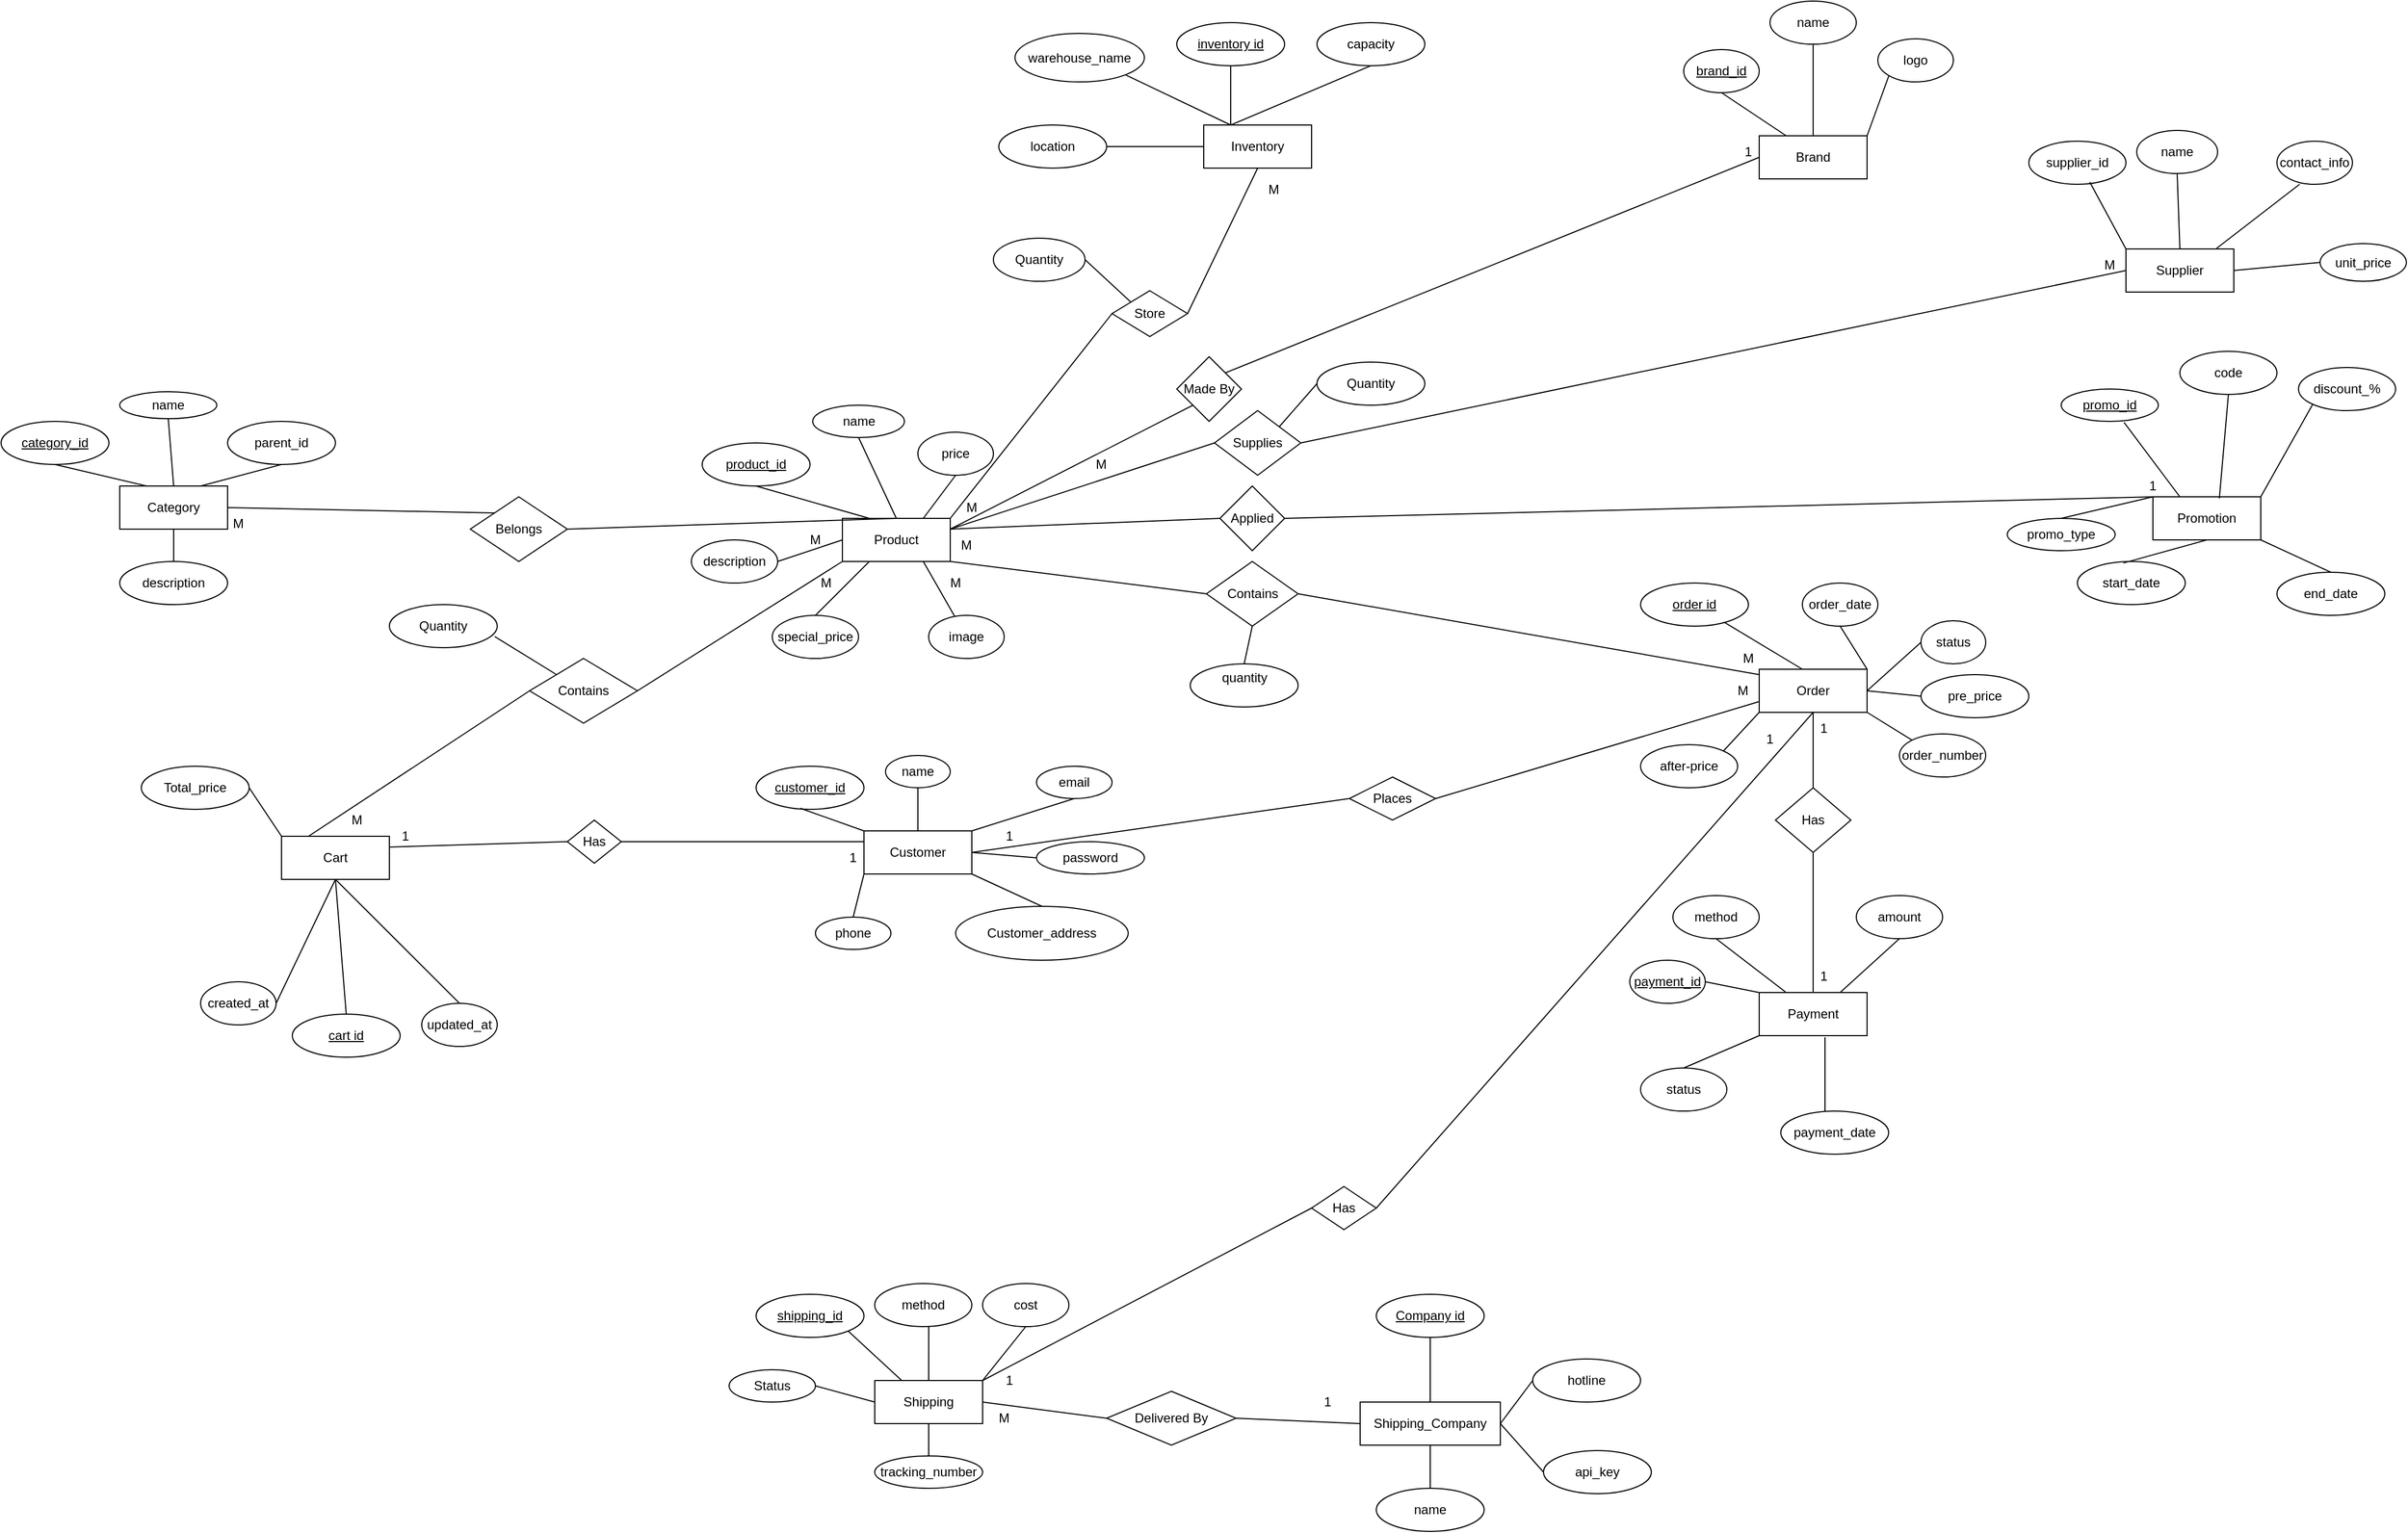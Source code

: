 <mxfile version="27.1.6">
  <diagram name="Page-1" id="9kNMtN4T_WwNihLPNDE4">
    <mxGraphModel dx="1030" dy="482" grid="1" gridSize="10" guides="1" tooltips="1" connect="1" arrows="1" fold="1" page="1" pageScale="1" pageWidth="850" pageHeight="1100" math="0" shadow="0">
      <root>
        <mxCell id="0" />
        <mxCell id="1" parent="0" />
        <mxCell id="RbLl8908BFiJwKNtAFnd-1" value="Category" style="whiteSpace=wrap;html=1;align=center;" parent="1" vertex="1">
          <mxGeometry x="140" y="450" width="100" height="40" as="geometry" />
        </mxCell>
        <mxCell id="RbLl8908BFiJwKNtAFnd-2" value="Cart" style="whiteSpace=wrap;html=1;align=center;" parent="1" vertex="1">
          <mxGeometry x="290" y="775" width="100" height="40" as="geometry" />
        </mxCell>
        <mxCell id="RbLl8908BFiJwKNtAFnd-6" value="Product" style="whiteSpace=wrap;html=1;align=center;" parent="1" vertex="1">
          <mxGeometry x="810" y="480" width="100" height="40" as="geometry" />
        </mxCell>
        <mxCell id="RbLl8908BFiJwKNtAFnd-7" value="Customer" style="whiteSpace=wrap;html=1;align=center;" parent="1" vertex="1">
          <mxGeometry x="830" y="770" width="100" height="40" as="geometry" />
        </mxCell>
        <mxCell id="RbLl8908BFiJwKNtAFnd-9" value="Shipping" style="whiteSpace=wrap;html=1;align=center;" parent="1" vertex="1">
          <mxGeometry x="840" y="1280" width="100" height="40" as="geometry" />
        </mxCell>
        <mxCell id="RbLl8908BFiJwKNtAFnd-10" value="Status" style="ellipse;whiteSpace=wrap;html=1;align=center;" parent="1" vertex="1">
          <mxGeometry x="705" y="1270" width="80" height="30" as="geometry" />
        </mxCell>
        <mxCell id="RbLl8908BFiJwKNtAFnd-12" value="" style="endArrow=none;html=1;rounded=0;entryX=0;entryY=0.5;entryDx=0;entryDy=0;exitX=1;exitY=0.5;exitDx=0;exitDy=0;" parent="1" source="RbLl8908BFiJwKNtAFnd-10" target="RbLl8908BFiJwKNtAFnd-9" edge="1">
          <mxGeometry relative="1" as="geometry">
            <mxPoint x="730" y="1360" as="sourcePoint" />
            <mxPoint x="890" y="1360" as="targetPoint" />
          </mxGeometry>
        </mxCell>
        <mxCell id="RbLl8908BFiJwKNtAFnd-13" value="tracking_number" style="ellipse;whiteSpace=wrap;html=1;align=center;" parent="1" vertex="1">
          <mxGeometry x="840" y="1350" width="100" height="30" as="geometry" />
        </mxCell>
        <mxCell id="RbLl8908BFiJwKNtAFnd-14" value="" style="endArrow=none;html=1;rounded=0;exitX=0.5;exitY=1;exitDx=0;exitDy=0;entryX=0.5;entryY=0;entryDx=0;entryDy=0;" parent="1" source="RbLl8908BFiJwKNtAFnd-9" target="RbLl8908BFiJwKNtAFnd-13" edge="1">
          <mxGeometry relative="1" as="geometry">
            <mxPoint x="730" y="1360" as="sourcePoint" />
            <mxPoint x="890" y="1360" as="targetPoint" />
          </mxGeometry>
        </mxCell>
        <mxCell id="RbLl8908BFiJwKNtAFnd-17" value="shipping_id" style="ellipse;whiteSpace=wrap;html=1;align=center;fontStyle=4;" parent="1" vertex="1">
          <mxGeometry x="730" y="1200" width="100" height="40" as="geometry" />
        </mxCell>
        <mxCell id="RbLl8908BFiJwKNtAFnd-18" value="" style="endArrow=none;html=1;rounded=0;entryX=0.25;entryY=0;entryDx=0;entryDy=0;exitX=1;exitY=1;exitDx=0;exitDy=0;" parent="1" source="RbLl8908BFiJwKNtAFnd-17" target="RbLl8908BFiJwKNtAFnd-9" edge="1">
          <mxGeometry relative="1" as="geometry">
            <mxPoint x="730" y="1360" as="sourcePoint" />
            <mxPoint x="890" y="1360" as="targetPoint" />
          </mxGeometry>
        </mxCell>
        <mxCell id="RbLl8908BFiJwKNtAFnd-19" value="method" style="ellipse;whiteSpace=wrap;html=1;align=center;" parent="1" vertex="1">
          <mxGeometry x="840" y="1190" width="90" height="40" as="geometry" />
        </mxCell>
        <mxCell id="RbLl8908BFiJwKNtAFnd-20" value="" style="endArrow=none;html=1;rounded=0;exitX=0.556;exitY=1;exitDx=0;exitDy=0;entryX=0.5;entryY=0;entryDx=0;entryDy=0;exitPerimeter=0;" parent="1" source="RbLl8908BFiJwKNtAFnd-19" target="RbLl8908BFiJwKNtAFnd-9" edge="1">
          <mxGeometry relative="1" as="geometry">
            <mxPoint x="730" y="1380" as="sourcePoint" />
            <mxPoint x="890" y="1380" as="targetPoint" />
          </mxGeometry>
        </mxCell>
        <mxCell id="RbLl8908BFiJwKNtAFnd-22" value="cost" style="ellipse;whiteSpace=wrap;html=1;align=center;" parent="1" vertex="1">
          <mxGeometry x="940" y="1190" width="80" height="40" as="geometry" />
        </mxCell>
        <mxCell id="RbLl8908BFiJwKNtAFnd-23" value="" style="endArrow=none;html=1;rounded=0;entryX=0.5;entryY=1;entryDx=0;entryDy=0;exitX=1;exitY=0;exitDx=0;exitDy=0;" parent="1" source="RbLl8908BFiJwKNtAFnd-9" target="RbLl8908BFiJwKNtAFnd-22" edge="1">
          <mxGeometry relative="1" as="geometry">
            <mxPoint x="840" y="1380" as="sourcePoint" />
            <mxPoint x="1000" y="1380" as="targetPoint" />
          </mxGeometry>
        </mxCell>
        <mxCell id="RbLl8908BFiJwKNtAFnd-32" value="customer_id" style="ellipse;whiteSpace=wrap;html=1;align=center;fontStyle=4;" parent="1" vertex="1">
          <mxGeometry x="730" y="710" width="100" height="40" as="geometry" />
        </mxCell>
        <mxCell id="RbLl8908BFiJwKNtAFnd-33" value="" style="endArrow=none;html=1;rounded=0;entryX=0;entryY=0;entryDx=0;entryDy=0;exitX=0.41;exitY=0.975;exitDx=0;exitDy=0;exitPerimeter=0;" parent="1" source="RbLl8908BFiJwKNtAFnd-32" target="RbLl8908BFiJwKNtAFnd-7" edge="1">
          <mxGeometry relative="1" as="geometry">
            <mxPoint x="800" y="740" as="sourcePoint" />
            <mxPoint x="940" y="770" as="targetPoint" />
          </mxGeometry>
        </mxCell>
        <mxCell id="RbLl8908BFiJwKNtAFnd-34" value="name" style="ellipse;whiteSpace=wrap;html=1;align=center;" parent="1" vertex="1">
          <mxGeometry x="850" y="700" width="60" height="30" as="geometry" />
        </mxCell>
        <mxCell id="RbLl8908BFiJwKNtAFnd-35" value="" style="endArrow=none;html=1;rounded=0;exitX=0.5;exitY=1;exitDx=0;exitDy=0;entryX=0.5;entryY=0;entryDx=0;entryDy=0;" parent="1" source="RbLl8908BFiJwKNtAFnd-34" target="RbLl8908BFiJwKNtAFnd-7" edge="1">
          <mxGeometry relative="1" as="geometry">
            <mxPoint x="780" y="770" as="sourcePoint" />
            <mxPoint x="940" y="770" as="targetPoint" />
          </mxGeometry>
        </mxCell>
        <mxCell id="RbLl8908BFiJwKNtAFnd-36" value="email" style="ellipse;whiteSpace=wrap;html=1;align=center;" parent="1" vertex="1">
          <mxGeometry x="990" y="710" width="70" height="30" as="geometry" />
        </mxCell>
        <mxCell id="RbLl8908BFiJwKNtAFnd-37" value="" style="endArrow=none;html=1;rounded=0;exitX=0.5;exitY=1;exitDx=0;exitDy=0;entryX=1;entryY=0;entryDx=0;entryDy=0;" parent="1" source="RbLl8908BFiJwKNtAFnd-36" target="RbLl8908BFiJwKNtAFnd-7" edge="1">
          <mxGeometry relative="1" as="geometry">
            <mxPoint x="780" y="770" as="sourcePoint" />
            <mxPoint x="940" y="770" as="targetPoint" />
          </mxGeometry>
        </mxCell>
        <mxCell id="RbLl8908BFiJwKNtAFnd-38" value="Customer_address" style="ellipse;whiteSpace=wrap;html=1;align=center;" parent="1" vertex="1">
          <mxGeometry x="915" y="840" width="160" height="50" as="geometry" />
        </mxCell>
        <mxCell id="RbLl8908BFiJwKNtAFnd-39" value="" style="endArrow=none;html=1;rounded=0;exitX=0.5;exitY=0;exitDx=0;exitDy=0;entryX=1;entryY=1;entryDx=0;entryDy=0;" parent="1" source="RbLl8908BFiJwKNtAFnd-38" target="RbLl8908BFiJwKNtAFnd-7" edge="1">
          <mxGeometry relative="1" as="geometry">
            <mxPoint x="780" y="770" as="sourcePoint" />
            <mxPoint x="940" y="770" as="targetPoint" />
          </mxGeometry>
        </mxCell>
        <mxCell id="RbLl8908BFiJwKNtAFnd-40" value="phone" style="ellipse;whiteSpace=wrap;html=1;align=center;" parent="1" vertex="1">
          <mxGeometry x="785" y="850" width="70" height="30" as="geometry" />
        </mxCell>
        <mxCell id="RbLl8908BFiJwKNtAFnd-41" value="" style="endArrow=none;html=1;rounded=0;exitX=0.5;exitY=0;exitDx=0;exitDy=0;entryX=0;entryY=1;entryDx=0;entryDy=0;" parent="1" source="RbLl8908BFiJwKNtAFnd-40" target="RbLl8908BFiJwKNtAFnd-7" edge="1">
          <mxGeometry relative="1" as="geometry">
            <mxPoint x="780" y="770" as="sourcePoint" />
            <mxPoint x="940" y="770" as="targetPoint" />
          </mxGeometry>
        </mxCell>
        <mxCell id="RbLl8908BFiJwKNtAFnd-49" value="special_price" style="ellipse;whiteSpace=wrap;html=1;align=center;" parent="1" vertex="1">
          <mxGeometry x="745" y="570" width="80" height="40" as="geometry" />
        </mxCell>
        <mxCell id="RbLl8908BFiJwKNtAFnd-50" value="" style="endArrow=none;html=1;rounded=0;exitX=0.5;exitY=0;exitDx=0;exitDy=0;entryX=0.25;entryY=1;entryDx=0;entryDy=0;" parent="1" source="RbLl8908BFiJwKNtAFnd-49" target="RbLl8908BFiJwKNtAFnd-6" edge="1">
          <mxGeometry relative="1" as="geometry">
            <mxPoint x="780" y="570" as="sourcePoint" />
            <mxPoint x="940" y="570" as="targetPoint" />
          </mxGeometry>
        </mxCell>
        <mxCell id="RbLl8908BFiJwKNtAFnd-51" value="image" style="ellipse;whiteSpace=wrap;html=1;align=center;" parent="1" vertex="1">
          <mxGeometry x="890" y="570" width="70" height="40" as="geometry" />
        </mxCell>
        <mxCell id="RbLl8908BFiJwKNtAFnd-52" value="" style="endArrow=none;html=1;rounded=0;exitX=0.75;exitY=1;exitDx=0;exitDy=0;" parent="1" source="RbLl8908BFiJwKNtAFnd-6" target="RbLl8908BFiJwKNtAFnd-51" edge="1">
          <mxGeometry relative="1" as="geometry">
            <mxPoint x="780" y="570" as="sourcePoint" />
            <mxPoint x="940" y="570" as="targetPoint" />
          </mxGeometry>
        </mxCell>
        <mxCell id="RbLl8908BFiJwKNtAFnd-53" value="description" style="ellipse;whiteSpace=wrap;html=1;align=center;" parent="1" vertex="1">
          <mxGeometry x="670" y="500" width="80" height="40" as="geometry" />
        </mxCell>
        <mxCell id="RbLl8908BFiJwKNtAFnd-54" value="" style="endArrow=none;html=1;rounded=0;exitX=1;exitY=0.5;exitDx=0;exitDy=0;entryX=0;entryY=0.5;entryDx=0;entryDy=0;" parent="1" source="RbLl8908BFiJwKNtAFnd-53" target="RbLl8908BFiJwKNtAFnd-6" edge="1">
          <mxGeometry relative="1" as="geometry">
            <mxPoint x="780" y="570" as="sourcePoint" />
            <mxPoint x="940" y="570" as="targetPoint" />
          </mxGeometry>
        </mxCell>
        <mxCell id="RbLl8908BFiJwKNtAFnd-57" value="product_id" style="ellipse;whiteSpace=wrap;html=1;align=center;fontStyle=4;" parent="1" vertex="1">
          <mxGeometry x="680" y="410" width="100" height="40" as="geometry" />
        </mxCell>
        <mxCell id="RbLl8908BFiJwKNtAFnd-58" value="" style="endArrow=none;html=1;rounded=0;entryX=0.25;entryY=0;entryDx=0;entryDy=0;exitX=0.5;exitY=1;exitDx=0;exitDy=0;" parent="1" source="RbLl8908BFiJwKNtAFnd-57" target="RbLl8908BFiJwKNtAFnd-6" edge="1">
          <mxGeometry relative="1" as="geometry">
            <mxPoint x="780" y="570" as="sourcePoint" />
            <mxPoint x="940" y="570" as="targetPoint" />
          </mxGeometry>
        </mxCell>
        <mxCell id="RbLl8908BFiJwKNtAFnd-59" value="price" style="ellipse;whiteSpace=wrap;html=1;align=center;" parent="1" vertex="1">
          <mxGeometry x="880" y="400" width="70" height="40" as="geometry" />
        </mxCell>
        <mxCell id="RbLl8908BFiJwKNtAFnd-60" value="" style="endArrow=none;html=1;rounded=0;exitX=0.75;exitY=0;exitDx=0;exitDy=0;entryX=0.5;entryY=1;entryDx=0;entryDy=0;" parent="1" source="RbLl8908BFiJwKNtAFnd-6" target="RbLl8908BFiJwKNtAFnd-59" edge="1">
          <mxGeometry relative="1" as="geometry">
            <mxPoint x="780" y="570" as="sourcePoint" />
            <mxPoint x="940" y="570" as="targetPoint" />
          </mxGeometry>
        </mxCell>
        <mxCell id="RbLl8908BFiJwKNtAFnd-85" value="Store" style="shape=rhombus;perimeter=rhombusPerimeter;whiteSpace=wrap;html=1;align=center;" parent="1" vertex="1">
          <mxGeometry x="1060" y="268.75" width="70" height="42.5" as="geometry" />
        </mxCell>
        <mxCell id="RbLl8908BFiJwKNtAFnd-86" value="" style="endArrow=none;html=1;rounded=0;entryX=0.5;entryY=1;entryDx=0;entryDy=0;exitX=1;exitY=0.5;exitDx=0;exitDy=0;" parent="1" source="RbLl8908BFiJwKNtAFnd-85" target="NNnK1SpHIMAbji5Iqz1u-3" edge="1">
          <mxGeometry relative="1" as="geometry">
            <mxPoint x="1060" y="270" as="sourcePoint" />
            <mxPoint x="1270" y="100" as="targetPoint" />
          </mxGeometry>
        </mxCell>
        <mxCell id="RbLl8908BFiJwKNtAFnd-87" value="" style="endArrow=none;html=1;rounded=0;entryX=0;entryY=0.5;entryDx=0;entryDy=0;exitX=1;exitY=0;exitDx=0;exitDy=0;" parent="1" source="RbLl8908BFiJwKNtAFnd-6" target="RbLl8908BFiJwKNtAFnd-85" edge="1">
          <mxGeometry relative="1" as="geometry">
            <mxPoint x="920" y="270" as="sourcePoint" />
            <mxPoint x="1080" y="270" as="targetPoint" />
          </mxGeometry>
        </mxCell>
        <mxCell id="RbLl8908BFiJwKNtAFnd-91" value="Brand" style="whiteSpace=wrap;html=1;align=center;" parent="1" vertex="1">
          <mxGeometry x="1660" y="125" width="100" height="40" as="geometry" />
        </mxCell>
        <mxCell id="RbLl8908BFiJwKNtAFnd-92" value="logo" style="ellipse;whiteSpace=wrap;html=1;align=center;" parent="1" vertex="1">
          <mxGeometry x="1770" y="35" width="70" height="40" as="geometry" />
        </mxCell>
        <mxCell id="RbLl8908BFiJwKNtAFnd-93" value="" style="endArrow=none;html=1;rounded=0;entryX=0;entryY=1;entryDx=0;entryDy=0;" parent="1" target="RbLl8908BFiJwKNtAFnd-92" edge="1">
          <mxGeometry relative="1" as="geometry">
            <mxPoint x="1760" y="125" as="sourcePoint" />
            <mxPoint x="1820" y="195" as="targetPoint" />
          </mxGeometry>
        </mxCell>
        <mxCell id="RbLl8908BFiJwKNtAFnd-94" value="name" style="ellipse;whiteSpace=wrap;html=1;align=center;" parent="1" vertex="1">
          <mxGeometry x="1670" width="80" height="40" as="geometry" />
        </mxCell>
        <mxCell id="RbLl8908BFiJwKNtAFnd-95" value="" style="endArrow=none;html=1;rounded=0;exitX=0.5;exitY=1;exitDx=0;exitDy=0;entryX=0.5;entryY=0;entryDx=0;entryDy=0;" parent="1" source="RbLl8908BFiJwKNtAFnd-94" target="RbLl8908BFiJwKNtAFnd-91" edge="1">
          <mxGeometry relative="1" as="geometry">
            <mxPoint x="1660" y="195" as="sourcePoint" />
            <mxPoint x="1820" y="195" as="targetPoint" />
          </mxGeometry>
        </mxCell>
        <mxCell id="RbLl8908BFiJwKNtAFnd-96" value="brand_id" style="ellipse;whiteSpace=wrap;html=1;align=center;fontStyle=4;" parent="1" vertex="1">
          <mxGeometry x="1590" y="45" width="70" height="40" as="geometry" />
        </mxCell>
        <mxCell id="RbLl8908BFiJwKNtAFnd-97" value="" style="endArrow=none;html=1;rounded=0;exitX=0.5;exitY=1;exitDx=0;exitDy=0;entryX=0.25;entryY=0;entryDx=0;entryDy=0;" parent="1" source="RbLl8908BFiJwKNtAFnd-96" target="RbLl8908BFiJwKNtAFnd-91" edge="1">
          <mxGeometry relative="1" as="geometry">
            <mxPoint x="1660" y="195" as="sourcePoint" />
            <mxPoint x="1820" y="195" as="targetPoint" />
          </mxGeometry>
        </mxCell>
        <mxCell id="RbLl8908BFiJwKNtAFnd-101" value="unit_price" style="ellipse;whiteSpace=wrap;html=1;align=center;" parent="1" vertex="1">
          <mxGeometry x="2180" y="225" width="80" height="35" as="geometry" />
        </mxCell>
        <mxCell id="RbLl8908BFiJwKNtAFnd-102" value="" style="endArrow=none;html=1;rounded=0;entryX=1;entryY=0.5;entryDx=0;entryDy=0;exitX=0;exitY=0.5;exitDx=0;exitDy=0;" parent="1" source="RbLl8908BFiJwKNtAFnd-101" target="RbLl8908BFiJwKNtAFnd-135" edge="1">
          <mxGeometry relative="1" as="geometry">
            <mxPoint x="1630" y="170" as="sourcePoint" />
            <mxPoint x="1790" y="170" as="targetPoint" />
          </mxGeometry>
        </mxCell>
        <mxCell id="RbLl8908BFiJwKNtAFnd-105" value="Applied" style="shape=rhombus;perimeter=rhombusPerimeter;whiteSpace=wrap;html=1;align=center;" parent="1" vertex="1">
          <mxGeometry x="1160" y="450" width="60" height="60" as="geometry" />
        </mxCell>
        <mxCell id="RbLl8908BFiJwKNtAFnd-106" value="" style="endArrow=none;html=1;rounded=0;exitX=1;exitY=0.5;exitDx=0;exitDy=0;entryX=0;entryY=0;entryDx=0;entryDy=0;" parent="1" source="RbLl8908BFiJwKNtAFnd-105" target="RbLl8908BFiJwKNtAFnd-194" edge="1">
          <mxGeometry relative="1" as="geometry">
            <mxPoint x="1630" y="170" as="sourcePoint" />
            <mxPoint x="1790" y="170" as="targetPoint" />
          </mxGeometry>
        </mxCell>
        <mxCell id="RbLl8908BFiJwKNtAFnd-107" value="" style="endArrow=none;html=1;rounded=0;entryX=0;entryY=0.5;entryDx=0;entryDy=0;exitX=1;exitY=0.25;exitDx=0;exitDy=0;" parent="1" source="RbLl8908BFiJwKNtAFnd-6" target="RbLl8908BFiJwKNtAFnd-105" edge="1">
          <mxGeometry relative="1" as="geometry">
            <mxPoint x="1300" y="470" as="sourcePoint" />
            <mxPoint x="1460" y="470" as="targetPoint" />
          </mxGeometry>
        </mxCell>
        <mxCell id="RbLl8908BFiJwKNtAFnd-108" value="Made By" style="shape=rhombus;perimeter=rhombusPerimeter;whiteSpace=wrap;html=1;align=center;" parent="1" vertex="1">
          <mxGeometry x="1120" y="330" width="60" height="60" as="geometry" />
        </mxCell>
        <mxCell id="RbLl8908BFiJwKNtAFnd-110" value="Order" style="whiteSpace=wrap;html=1;align=center;" parent="1" vertex="1">
          <mxGeometry x="1660" y="620" width="100" height="40" as="geometry" />
        </mxCell>
        <mxCell id="RbLl8908BFiJwKNtAFnd-115" value="Payment" style="whiteSpace=wrap;html=1;align=center;" parent="1" vertex="1">
          <mxGeometry x="1660" y="920" width="100" height="40" as="geometry" />
        </mxCell>
        <mxCell id="RbLl8908BFiJwKNtAFnd-116" value="Has" style="shape=rhombus;perimeter=rhombusPerimeter;whiteSpace=wrap;html=1;align=center;" parent="1" vertex="1">
          <mxGeometry x="1675" y="730" width="70" height="60" as="geometry" />
        </mxCell>
        <mxCell id="RbLl8908BFiJwKNtAFnd-117" value="" style="endArrow=none;html=1;rounded=0;exitX=0.5;exitY=1;exitDx=0;exitDy=0;entryX=0.5;entryY=0;entryDx=0;entryDy=0;" parent="1" source="RbLl8908BFiJwKNtAFnd-110" target="RbLl8908BFiJwKNtAFnd-116" edge="1">
          <mxGeometry relative="1" as="geometry">
            <mxPoint x="1590" y="770" as="sourcePoint" />
            <mxPoint x="1750" y="770" as="targetPoint" />
          </mxGeometry>
        </mxCell>
        <mxCell id="RbLl8908BFiJwKNtAFnd-118" value="" style="endArrow=none;html=1;rounded=0;entryX=0.5;entryY=0;entryDx=0;entryDy=0;exitX=0.5;exitY=1;exitDx=0;exitDy=0;" parent="1" source="RbLl8908BFiJwKNtAFnd-116" target="RbLl8908BFiJwKNtAFnd-115" edge="1">
          <mxGeometry relative="1" as="geometry">
            <mxPoint x="1590" y="770" as="sourcePoint" />
            <mxPoint x="1750" y="770" as="targetPoint" />
          </mxGeometry>
        </mxCell>
        <mxCell id="RbLl8908BFiJwKNtAFnd-119" value="payment_id" style="ellipse;whiteSpace=wrap;html=1;align=center;fontStyle=4;" parent="1" vertex="1">
          <mxGeometry x="1540" y="890" width="70" height="40" as="geometry" />
        </mxCell>
        <mxCell id="RbLl8908BFiJwKNtAFnd-120" value="" style="endArrow=none;html=1;rounded=0;exitX=1;exitY=0.5;exitDx=0;exitDy=0;entryX=0;entryY=0;entryDx=0;entryDy=0;" parent="1" source="RbLl8908BFiJwKNtAFnd-119" target="RbLl8908BFiJwKNtAFnd-115" edge="1">
          <mxGeometry relative="1" as="geometry">
            <mxPoint x="1590" y="770" as="sourcePoint" />
            <mxPoint x="1750" y="770" as="targetPoint" />
          </mxGeometry>
        </mxCell>
        <mxCell id="RbLl8908BFiJwKNtAFnd-121" value="method" style="ellipse;whiteSpace=wrap;html=1;align=center;" parent="1" vertex="1">
          <mxGeometry x="1580" y="830" width="80" height="40" as="geometry" />
        </mxCell>
        <mxCell id="RbLl8908BFiJwKNtAFnd-122" value="" style="endArrow=none;html=1;rounded=0;entryX=0.25;entryY=0;entryDx=0;entryDy=0;exitX=0.5;exitY=1;exitDx=0;exitDy=0;" parent="1" source="RbLl8908BFiJwKNtAFnd-121" target="RbLl8908BFiJwKNtAFnd-115" edge="1">
          <mxGeometry relative="1" as="geometry">
            <mxPoint x="1590" y="770" as="sourcePoint" />
            <mxPoint x="1750" y="770" as="targetPoint" />
          </mxGeometry>
        </mxCell>
        <mxCell id="RbLl8908BFiJwKNtAFnd-123" value="amount" style="ellipse;whiteSpace=wrap;html=1;align=center;" parent="1" vertex="1">
          <mxGeometry x="1750" y="830" width="80" height="40" as="geometry" />
        </mxCell>
        <mxCell id="RbLl8908BFiJwKNtAFnd-124" value="" style="endArrow=none;html=1;rounded=0;entryX=0.5;entryY=1;entryDx=0;entryDy=0;exitX=0.75;exitY=0;exitDx=0;exitDy=0;" parent="1" source="RbLl8908BFiJwKNtAFnd-115" target="RbLl8908BFiJwKNtAFnd-123" edge="1">
          <mxGeometry relative="1" as="geometry">
            <mxPoint x="1590" y="770" as="sourcePoint" />
            <mxPoint x="1750" y="770" as="targetPoint" />
          </mxGeometry>
        </mxCell>
        <mxCell id="RbLl8908BFiJwKNtAFnd-125" value="status" style="ellipse;whiteSpace=wrap;html=1;align=center;" parent="1" vertex="1">
          <mxGeometry x="1550" y="990" width="80" height="40" as="geometry" />
        </mxCell>
        <mxCell id="RbLl8908BFiJwKNtAFnd-126" value="" style="endArrow=none;html=1;rounded=0;entryX=0;entryY=1;entryDx=0;entryDy=0;exitX=0.5;exitY=0;exitDx=0;exitDy=0;" parent="1" source="RbLl8908BFiJwKNtAFnd-125" target="RbLl8908BFiJwKNtAFnd-115" edge="1">
          <mxGeometry relative="1" as="geometry">
            <mxPoint x="1590" y="970" as="sourcePoint" />
            <mxPoint x="1750" y="970" as="targetPoint" />
          </mxGeometry>
        </mxCell>
        <mxCell id="RbLl8908BFiJwKNtAFnd-127" value="payment_date" style="ellipse;whiteSpace=wrap;html=1;align=center;" parent="1" vertex="1">
          <mxGeometry x="1680" y="1030" width="100" height="40" as="geometry" />
        </mxCell>
        <mxCell id="RbLl8908BFiJwKNtAFnd-128" value="" style="endArrow=none;html=1;rounded=0;entryX=0.41;entryY=0;entryDx=0;entryDy=0;entryPerimeter=0;exitX=0.61;exitY=1.038;exitDx=0;exitDy=0;exitPerimeter=0;" parent="1" source="RbLl8908BFiJwKNtAFnd-115" target="RbLl8908BFiJwKNtAFnd-127" edge="1">
          <mxGeometry relative="1" as="geometry">
            <mxPoint x="1590" y="970" as="sourcePoint" />
            <mxPoint x="1750" y="970" as="targetPoint" />
          </mxGeometry>
        </mxCell>
        <mxCell id="RbLl8908BFiJwKNtAFnd-129" value="Has" style="shape=rhombus;perimeter=rhombusPerimeter;whiteSpace=wrap;html=1;align=center;" parent="1" vertex="1">
          <mxGeometry x="1245" y="1100" width="60" height="40" as="geometry" />
        </mxCell>
        <mxCell id="RbLl8908BFiJwKNtAFnd-130" value="" style="endArrow=none;html=1;rounded=0;entryX=0;entryY=0.5;entryDx=0;entryDy=0;" parent="1" target="RbLl8908BFiJwKNtAFnd-129" edge="1">
          <mxGeometry relative="1" as="geometry">
            <mxPoint x="940" y="1280" as="sourcePoint" />
            <mxPoint x="1220" y="1270" as="targetPoint" />
          </mxGeometry>
        </mxCell>
        <mxCell id="RbLl8908BFiJwKNtAFnd-131" value="" style="endArrow=none;html=1;rounded=0;entryX=0.5;entryY=1;entryDx=0;entryDy=0;exitX=1;exitY=0.5;exitDx=0;exitDy=0;" parent="1" source="RbLl8908BFiJwKNtAFnd-129" target="RbLl8908BFiJwKNtAFnd-110" edge="1">
          <mxGeometry relative="1" as="geometry">
            <mxPoint x="1580" y="670" as="sourcePoint" />
            <mxPoint x="1740" y="670" as="targetPoint" />
          </mxGeometry>
        </mxCell>
        <mxCell id="RbLl8908BFiJwKNtAFnd-132" value="Places" style="shape=rhombus;perimeter=rhombusPerimeter;whiteSpace=wrap;html=1;align=center;" parent="1" vertex="1">
          <mxGeometry x="1280" y="720" width="80" height="40" as="geometry" />
        </mxCell>
        <mxCell id="RbLl8908BFiJwKNtAFnd-133" value="" style="endArrow=none;html=1;rounded=0;exitX=1;exitY=0.5;exitDx=0;exitDy=0;entryX=0;entryY=0.5;entryDx=0;entryDy=0;" parent="1" source="RbLl8908BFiJwKNtAFnd-7" target="RbLl8908BFiJwKNtAFnd-132" edge="1">
          <mxGeometry relative="1" as="geometry">
            <mxPoint x="920" y="970" as="sourcePoint" />
            <mxPoint x="1080" y="970" as="targetPoint" />
          </mxGeometry>
        </mxCell>
        <mxCell id="RbLl8908BFiJwKNtAFnd-134" value="" style="endArrow=none;html=1;rounded=0;exitX=1;exitY=0.5;exitDx=0;exitDy=0;entryX=0;entryY=0.75;entryDx=0;entryDy=0;" parent="1" source="RbLl8908BFiJwKNtAFnd-132" target="RbLl8908BFiJwKNtAFnd-110" edge="1">
          <mxGeometry relative="1" as="geometry">
            <mxPoint x="1230" y="870" as="sourcePoint" />
            <mxPoint x="1390" y="870" as="targetPoint" />
          </mxGeometry>
        </mxCell>
        <mxCell id="RbLl8908BFiJwKNtAFnd-135" value="Supplier" style="whiteSpace=wrap;html=1;align=center;" parent="1" vertex="1">
          <mxGeometry x="2000" y="230" width="100" height="40" as="geometry" />
        </mxCell>
        <mxCell id="RbLl8908BFiJwKNtAFnd-136" value="category_id" style="ellipse;whiteSpace=wrap;html=1;align=center;fontStyle=4;" parent="1" vertex="1">
          <mxGeometry x="30" y="390" width="100" height="40" as="geometry" />
        </mxCell>
        <mxCell id="RbLl8908BFiJwKNtAFnd-137" value="name" style="ellipse;whiteSpace=wrap;html=1;align=center;" parent="1" vertex="1">
          <mxGeometry x="140" y="362.5" width="90" height="25" as="geometry" />
        </mxCell>
        <mxCell id="RbLl8908BFiJwKNtAFnd-138" value="parent_id" style="ellipse;whiteSpace=wrap;html=1;align=center;" parent="1" vertex="1">
          <mxGeometry x="240" y="390" width="100" height="40" as="geometry" />
        </mxCell>
        <mxCell id="RbLl8908BFiJwKNtAFnd-139" value="" style="endArrow=none;html=1;rounded=0;entryX=0.25;entryY=0;entryDx=0;entryDy=0;exitX=0.5;exitY=1;exitDx=0;exitDy=0;" parent="1" source="RbLl8908BFiJwKNtAFnd-136" target="RbLl8908BFiJwKNtAFnd-1" edge="1">
          <mxGeometry relative="1" as="geometry">
            <mxPoint x="190" y="330" as="sourcePoint" />
            <mxPoint x="350" y="330" as="targetPoint" />
          </mxGeometry>
        </mxCell>
        <mxCell id="RbLl8908BFiJwKNtAFnd-140" value="" style="endArrow=none;html=1;rounded=0;exitX=0.5;exitY=1;exitDx=0;exitDy=0;entryX=0.5;entryY=0;entryDx=0;entryDy=0;" parent="1" source="RbLl8908BFiJwKNtAFnd-137" target="RbLl8908BFiJwKNtAFnd-1" edge="1">
          <mxGeometry relative="1" as="geometry">
            <mxPoint x="190" y="330" as="sourcePoint" />
            <mxPoint x="350" y="330" as="targetPoint" />
          </mxGeometry>
        </mxCell>
        <mxCell id="RbLl8908BFiJwKNtAFnd-141" value="" style="endArrow=none;html=1;rounded=0;exitX=0.5;exitY=1;exitDx=0;exitDy=0;entryX=0.75;entryY=0;entryDx=0;entryDy=0;" parent="1" source="RbLl8908BFiJwKNtAFnd-138" target="RbLl8908BFiJwKNtAFnd-1" edge="1">
          <mxGeometry relative="1" as="geometry">
            <mxPoint x="190" y="330" as="sourcePoint" />
            <mxPoint x="210" y="460" as="targetPoint" />
          </mxGeometry>
        </mxCell>
        <mxCell id="RbLl8908BFiJwKNtAFnd-142" value="description" style="ellipse;whiteSpace=wrap;html=1;align=center;" parent="1" vertex="1">
          <mxGeometry x="140" y="520" width="100" height="40" as="geometry" />
        </mxCell>
        <mxCell id="RbLl8908BFiJwKNtAFnd-143" value="" style="endArrow=none;html=1;rounded=0;exitX=0.5;exitY=1;exitDx=0;exitDy=0;entryX=0.5;entryY=0;entryDx=0;entryDy=0;" parent="1" source="RbLl8908BFiJwKNtAFnd-1" target="RbLl8908BFiJwKNtAFnd-142" edge="1">
          <mxGeometry relative="1" as="geometry">
            <mxPoint x="220" y="500" as="sourcePoint" />
            <mxPoint x="380" y="500" as="targetPoint" />
          </mxGeometry>
        </mxCell>
        <mxCell id="RbLl8908BFiJwKNtAFnd-153" value="cart id" style="ellipse;whiteSpace=wrap;html=1;align=center;fontStyle=4;" parent="1" vertex="1">
          <mxGeometry x="300" y="940" width="100" height="40" as="geometry" />
        </mxCell>
        <mxCell id="RbLl8908BFiJwKNtAFnd-154" value="" style="endArrow=none;html=1;rounded=0;exitX=0.5;exitY=0;exitDx=0;exitDy=0;entryX=0.5;entryY=1;entryDx=0;entryDy=0;" parent="1" source="RbLl8908BFiJwKNtAFnd-153" target="RbLl8908BFiJwKNtAFnd-2" edge="1">
          <mxGeometry relative="1" as="geometry">
            <mxPoint x="330" y="470" as="sourcePoint" />
            <mxPoint x="440" y="730" as="targetPoint" />
          </mxGeometry>
        </mxCell>
        <mxCell id="RbLl8908BFiJwKNtAFnd-156" value="created_at" style="ellipse;whiteSpace=wrap;html=1;align=center;" parent="1" vertex="1">
          <mxGeometry x="215" y="910" width="70" height="40" as="geometry" />
        </mxCell>
        <mxCell id="RbLl8908BFiJwKNtAFnd-157" value="" style="endArrow=none;html=1;rounded=0;exitX=1;exitY=0.5;exitDx=0;exitDy=0;entryX=0.5;entryY=1;entryDx=0;entryDy=0;" parent="1" source="RbLl8908BFiJwKNtAFnd-156" target="RbLl8908BFiJwKNtAFnd-2" edge="1">
          <mxGeometry relative="1" as="geometry">
            <mxPoint x="330" y="470" as="sourcePoint" />
            <mxPoint x="490" y="470" as="targetPoint" />
          </mxGeometry>
        </mxCell>
        <mxCell id="RbLl8908BFiJwKNtAFnd-158" value="updated_at" style="ellipse;whiteSpace=wrap;html=1;align=center;" parent="1" vertex="1">
          <mxGeometry x="420" y="930" width="70" height="40" as="geometry" />
        </mxCell>
        <mxCell id="RbLl8908BFiJwKNtAFnd-159" value="" style="endArrow=none;html=1;rounded=0;entryX=0.5;entryY=0;entryDx=0;entryDy=0;exitX=0.5;exitY=1;exitDx=0;exitDy=0;" parent="1" source="RbLl8908BFiJwKNtAFnd-2" target="RbLl8908BFiJwKNtAFnd-158" edge="1">
          <mxGeometry relative="1" as="geometry">
            <mxPoint x="330" y="470" as="sourcePoint" />
            <mxPoint x="490" y="470" as="targetPoint" />
          </mxGeometry>
        </mxCell>
        <mxCell id="RbLl8908BFiJwKNtAFnd-173" value="Has" style="shape=rhombus;perimeter=rhombusPerimeter;whiteSpace=wrap;html=1;align=center;" parent="1" vertex="1">
          <mxGeometry x="555" y="760" width="50" height="40" as="geometry" />
        </mxCell>
        <mxCell id="RbLl8908BFiJwKNtAFnd-174" value="" style="endArrow=none;html=1;rounded=0;exitX=1;exitY=0.25;exitDx=0;exitDy=0;entryX=0;entryY=0.5;entryDx=0;entryDy=0;" parent="1" source="RbLl8908BFiJwKNtAFnd-2" target="RbLl8908BFiJwKNtAFnd-173" edge="1">
          <mxGeometry relative="1" as="geometry">
            <mxPoint x="520" y="730" as="sourcePoint" />
            <mxPoint x="680" y="730" as="targetPoint" />
          </mxGeometry>
        </mxCell>
        <mxCell id="RbLl8908BFiJwKNtAFnd-175" value="" style="endArrow=none;html=1;rounded=0;exitX=1;exitY=0.5;exitDx=0;exitDy=0;" parent="1" source="RbLl8908BFiJwKNtAFnd-173" edge="1">
          <mxGeometry relative="1" as="geometry">
            <mxPoint x="520" y="730" as="sourcePoint" />
            <mxPoint x="830" y="780" as="targetPoint" />
          </mxGeometry>
        </mxCell>
        <mxCell id="RbLl8908BFiJwKNtAFnd-176" value="order id" style="ellipse;whiteSpace=wrap;html=1;align=center;fontStyle=4;" parent="1" vertex="1">
          <mxGeometry x="1550" y="540" width="100" height="40" as="geometry" />
        </mxCell>
        <mxCell id="RbLl8908BFiJwKNtAFnd-177" value="" style="endArrow=none;html=1;rounded=0;entryX=0.4;entryY=0;entryDx=0;entryDy=0;entryPerimeter=0;exitX=0.772;exitY=0.906;exitDx=0;exitDy=0;exitPerimeter=0;" parent="1" source="RbLl8908BFiJwKNtAFnd-176" target="RbLl8908BFiJwKNtAFnd-110" edge="1">
          <mxGeometry relative="1" as="geometry">
            <mxPoint x="1530" y="630" as="sourcePoint" />
            <mxPoint x="1690" y="630" as="targetPoint" />
          </mxGeometry>
        </mxCell>
        <mxCell id="RbLl8908BFiJwKNtAFnd-182" value="order_number" style="ellipse;whiteSpace=wrap;html=1;align=center;" parent="1" vertex="1">
          <mxGeometry x="1790" y="680" width="80" height="40" as="geometry" />
        </mxCell>
        <mxCell id="RbLl8908BFiJwKNtAFnd-183" value="" style="endArrow=none;html=1;rounded=0;entryX=0;entryY=0;entryDx=0;entryDy=0;exitX=1;exitY=1;exitDx=0;exitDy=0;" parent="1" source="RbLl8908BFiJwKNtAFnd-110" target="RbLl8908BFiJwKNtAFnd-182" edge="1">
          <mxGeometry relative="1" as="geometry">
            <mxPoint x="1640" y="630" as="sourcePoint" />
            <mxPoint x="1800" y="630" as="targetPoint" />
          </mxGeometry>
        </mxCell>
        <mxCell id="RbLl8908BFiJwKNtAFnd-184" value="order_date" style="ellipse;whiteSpace=wrap;html=1;align=center;" parent="1" vertex="1">
          <mxGeometry x="1700" y="540" width="70" height="40" as="geometry" />
        </mxCell>
        <mxCell id="RbLl8908BFiJwKNtAFnd-185" value="" style="endArrow=none;html=1;rounded=0;entryX=0.5;entryY=1;entryDx=0;entryDy=0;exitX=1;exitY=0;exitDx=0;exitDy=0;" parent="1" source="RbLl8908BFiJwKNtAFnd-110" target="RbLl8908BFiJwKNtAFnd-184" edge="1">
          <mxGeometry relative="1" as="geometry">
            <mxPoint x="1640" y="630" as="sourcePoint" />
            <mxPoint x="1800" y="630" as="targetPoint" />
          </mxGeometry>
        </mxCell>
        <mxCell id="RbLl8908BFiJwKNtAFnd-186" value="status" style="ellipse;whiteSpace=wrap;html=1;align=center;" parent="1" vertex="1">
          <mxGeometry x="1810" y="575" width="60" height="40" as="geometry" />
        </mxCell>
        <mxCell id="RbLl8908BFiJwKNtAFnd-187" value="" style="endArrow=none;html=1;rounded=0;entryX=0;entryY=0.5;entryDx=0;entryDy=0;exitX=1;exitY=0.5;exitDx=0;exitDy=0;" parent="1" source="RbLl8908BFiJwKNtAFnd-110" target="RbLl8908BFiJwKNtAFnd-186" edge="1">
          <mxGeometry relative="1" as="geometry">
            <mxPoint x="1640" y="530" as="sourcePoint" />
            <mxPoint x="1800" y="530" as="targetPoint" />
          </mxGeometry>
        </mxCell>
        <mxCell id="RbLl8908BFiJwKNtAFnd-188" value="supplier_id" style="ellipse;whiteSpace=wrap;html=1;align=center;" parent="1" vertex="1">
          <mxGeometry x="1910" y="130" width="90" height="40" as="geometry" />
        </mxCell>
        <mxCell id="RbLl8908BFiJwKNtAFnd-189" value="" style="endArrow=none;html=1;rounded=0;exitX=0.628;exitY=0.95;exitDx=0;exitDy=0;exitPerimeter=0;entryX=0;entryY=0;entryDx=0;entryDy=0;" parent="1" source="RbLl8908BFiJwKNtAFnd-188" target="RbLl8908BFiJwKNtAFnd-135" edge="1">
          <mxGeometry relative="1" as="geometry">
            <mxPoint x="1970" y="330" as="sourcePoint" />
            <mxPoint x="2130" y="330" as="targetPoint" />
          </mxGeometry>
        </mxCell>
        <mxCell id="RbLl8908BFiJwKNtAFnd-190" value="name" style="ellipse;whiteSpace=wrap;html=1;align=center;" parent="1" vertex="1">
          <mxGeometry x="2010" y="120" width="75" height="40" as="geometry" />
        </mxCell>
        <mxCell id="RbLl8908BFiJwKNtAFnd-191" value="" style="endArrow=none;html=1;rounded=0;exitX=0.5;exitY=1;exitDx=0;exitDy=0;entryX=0.5;entryY=0;entryDx=0;entryDy=0;" parent="1" source="RbLl8908BFiJwKNtAFnd-190" target="RbLl8908BFiJwKNtAFnd-135" edge="1">
          <mxGeometry relative="1" as="geometry">
            <mxPoint x="1970" y="330" as="sourcePoint" />
            <mxPoint x="2130" y="330" as="targetPoint" />
          </mxGeometry>
        </mxCell>
        <mxCell id="RbLl8908BFiJwKNtAFnd-192" value="contact_info" style="ellipse;whiteSpace=wrap;html=1;align=center;" parent="1" vertex="1">
          <mxGeometry x="2140" y="130" width="70" height="40" as="geometry" />
        </mxCell>
        <mxCell id="RbLl8908BFiJwKNtAFnd-193" value="" style="endArrow=none;html=1;rounded=0;entryX=0.3;entryY=1;entryDx=0;entryDy=0;entryPerimeter=0;exitX=0.84;exitY=-0.012;exitDx=0;exitDy=0;exitPerimeter=0;" parent="1" source="RbLl8908BFiJwKNtAFnd-135" target="RbLl8908BFiJwKNtAFnd-192" edge="1">
          <mxGeometry relative="1" as="geometry">
            <mxPoint x="1970" y="330" as="sourcePoint" />
            <mxPoint x="2130" y="330" as="targetPoint" />
          </mxGeometry>
        </mxCell>
        <mxCell id="RbLl8908BFiJwKNtAFnd-194" value="Promotion" style="whiteSpace=wrap;html=1;align=center;" parent="1" vertex="1">
          <mxGeometry x="2025" y="460" width="100" height="40" as="geometry" />
        </mxCell>
        <mxCell id="RbLl8908BFiJwKNtAFnd-196" value="promo_id" style="ellipse;whiteSpace=wrap;html=1;align=center;fontStyle=4;" parent="1" vertex="1">
          <mxGeometry x="1940" y="360" width="90" height="30" as="geometry" />
        </mxCell>
        <mxCell id="RbLl8908BFiJwKNtAFnd-197" value="" style="endArrow=none;html=1;rounded=0;exitX=0.647;exitY=1.03;exitDx=0;exitDy=0;exitPerimeter=0;entryX=0.25;entryY=0;entryDx=0;entryDy=0;" parent="1" source="RbLl8908BFiJwKNtAFnd-196" target="RbLl8908BFiJwKNtAFnd-194" edge="1">
          <mxGeometry relative="1" as="geometry">
            <mxPoint x="1950" y="480" as="sourcePoint" />
            <mxPoint x="2110" y="480" as="targetPoint" />
          </mxGeometry>
        </mxCell>
        <mxCell id="RbLl8908BFiJwKNtAFnd-198" value="code" style="ellipse;whiteSpace=wrap;html=1;align=center;" parent="1" vertex="1">
          <mxGeometry x="2050" y="325" width="90" height="40" as="geometry" />
        </mxCell>
        <mxCell id="RbLl8908BFiJwKNtAFnd-199" value="" style="endArrow=none;html=1;rounded=0;exitX=0.5;exitY=1;exitDx=0;exitDy=0;entryX=0.616;entryY=0.036;entryDx=0;entryDy=0;entryPerimeter=0;" parent="1" source="RbLl8908BFiJwKNtAFnd-198" target="RbLl8908BFiJwKNtAFnd-194" edge="1">
          <mxGeometry relative="1" as="geometry">
            <mxPoint x="1950" y="480" as="sourcePoint" />
            <mxPoint x="2110" y="480" as="targetPoint" />
          </mxGeometry>
        </mxCell>
        <mxCell id="RbLl8908BFiJwKNtAFnd-201" value="discount_%" style="ellipse;whiteSpace=wrap;html=1;align=center;" parent="1" vertex="1">
          <mxGeometry x="2160" y="340" width="90" height="40" as="geometry" />
        </mxCell>
        <mxCell id="RbLl8908BFiJwKNtAFnd-202" value="" style="endArrow=none;html=1;rounded=0;entryX=0;entryY=1;entryDx=0;entryDy=0;exitX=1;exitY=0;exitDx=0;exitDy=0;" parent="1" source="RbLl8908BFiJwKNtAFnd-194" target="RbLl8908BFiJwKNtAFnd-201" edge="1">
          <mxGeometry relative="1" as="geometry">
            <mxPoint x="1950" y="480" as="sourcePoint" />
            <mxPoint x="2110" y="480" as="targetPoint" />
          </mxGeometry>
        </mxCell>
        <mxCell id="RbLl8908BFiJwKNtAFnd-203" value="end_date" style="ellipse;whiteSpace=wrap;html=1;align=center;" parent="1" vertex="1">
          <mxGeometry x="2140" y="530" width="100" height="40" as="geometry" />
        </mxCell>
        <mxCell id="RbLl8908BFiJwKNtAFnd-204" value="" style="endArrow=none;html=1;rounded=0;entryX=0.5;entryY=0;entryDx=0;entryDy=0;exitX=1;exitY=1;exitDx=0;exitDy=0;" parent="1" source="RbLl8908BFiJwKNtAFnd-194" target="RbLl8908BFiJwKNtAFnd-203" edge="1">
          <mxGeometry relative="1" as="geometry">
            <mxPoint x="1950" y="480" as="sourcePoint" />
            <mxPoint x="2110" y="480" as="targetPoint" />
          </mxGeometry>
        </mxCell>
        <mxCell id="RbLl8908BFiJwKNtAFnd-205" value="start_date" style="ellipse;whiteSpace=wrap;html=1;align=center;" parent="1" vertex="1">
          <mxGeometry x="1955" y="520" width="100" height="40" as="geometry" />
        </mxCell>
        <mxCell id="RbLl8908BFiJwKNtAFnd-206" value="" style="endArrow=none;html=1;rounded=0;entryX=0.427;entryY=0.036;entryDx=0;entryDy=0;entryPerimeter=0;exitX=0.5;exitY=1;exitDx=0;exitDy=0;" parent="1" source="RbLl8908BFiJwKNtAFnd-194" target="RbLl8908BFiJwKNtAFnd-205" edge="1">
          <mxGeometry relative="1" as="geometry">
            <mxPoint x="1950" y="480" as="sourcePoint" />
            <mxPoint x="2110" y="480" as="targetPoint" />
          </mxGeometry>
        </mxCell>
        <mxCell id="RbLl8908BFiJwKNtAFnd-207" value="promo_type" style="ellipse;whiteSpace=wrap;html=1;align=center;" parent="1" vertex="1">
          <mxGeometry x="1890" y="480" width="100" height="30" as="geometry" />
        </mxCell>
        <mxCell id="RbLl8908BFiJwKNtAFnd-208" value="" style="endArrow=none;html=1;rounded=0;entryX=0;entryY=0;entryDx=0;entryDy=0;exitX=0.5;exitY=0;exitDx=0;exitDy=0;" parent="1" source="RbLl8908BFiJwKNtAFnd-207" target="RbLl8908BFiJwKNtAFnd-194" edge="1">
          <mxGeometry relative="1" as="geometry">
            <mxPoint x="1950" y="480" as="sourcePoint" />
            <mxPoint x="2110" y="480" as="targetPoint" />
          </mxGeometry>
        </mxCell>
        <mxCell id="RbLl8908BFiJwKNtAFnd-235" value="Belongs" style="shape=rhombus;perimeter=rhombusPerimeter;whiteSpace=wrap;html=1;align=center;" parent="1" vertex="1">
          <mxGeometry x="465" y="460" width="90" height="60" as="geometry" />
        </mxCell>
        <mxCell id="RbLl8908BFiJwKNtAFnd-237" value="" style="endArrow=none;html=1;rounded=0;exitX=1;exitY=0.5;exitDx=0;exitDy=0;entryX=0;entryY=0;entryDx=0;entryDy=0;" parent="1" source="RbLl8908BFiJwKNtAFnd-1" target="RbLl8908BFiJwKNtAFnd-235" edge="1">
          <mxGeometry relative="1" as="geometry">
            <mxPoint x="440" y="700" as="sourcePoint" />
            <mxPoint x="600" y="700" as="targetPoint" />
          </mxGeometry>
        </mxCell>
        <mxCell id="RbLl8908BFiJwKNtAFnd-238" value="" style="endArrow=none;html=1;rounded=0;exitX=1;exitY=0.5;exitDx=0;exitDy=0;entryX=0.5;entryY=0;entryDx=0;entryDy=0;" parent="1" source="RbLl8908BFiJwKNtAFnd-235" target="RbLl8908BFiJwKNtAFnd-6" edge="1">
          <mxGeometry relative="1" as="geometry">
            <mxPoint x="610" y="358" as="sourcePoint" />
            <mxPoint x="770" y="358" as="targetPoint" />
          </mxGeometry>
        </mxCell>
        <mxCell id="RbLl8908BFiJwKNtAFnd-239" value="" style="endArrow=none;html=1;rounded=0;exitX=1;exitY=0;exitDx=0;exitDy=0;entryX=0;entryY=0.5;entryDx=0;entryDy=0;" parent="1" source="RbLl8908BFiJwKNtAFnd-108" target="RbLl8908BFiJwKNtAFnd-91" edge="1">
          <mxGeometry relative="1" as="geometry">
            <mxPoint x="1270" y="349" as="sourcePoint" />
            <mxPoint x="1430" y="349" as="targetPoint" />
          </mxGeometry>
        </mxCell>
        <mxCell id="RbLl8908BFiJwKNtAFnd-240" value="" style="endArrow=none;html=1;rounded=0;entryX=0;entryY=1;entryDx=0;entryDy=0;exitX=1;exitY=0.25;exitDx=0;exitDy=0;" parent="1" source="RbLl8908BFiJwKNtAFnd-6" target="RbLl8908BFiJwKNtAFnd-108" edge="1">
          <mxGeometry relative="1" as="geometry">
            <mxPoint x="1060" y="480" as="sourcePoint" />
            <mxPoint x="1220" y="480" as="targetPoint" />
          </mxGeometry>
        </mxCell>
        <mxCell id="RbLl8908BFiJwKNtAFnd-243" value="Supplies" style="shape=rhombus;perimeter=rhombusPerimeter;whiteSpace=wrap;html=1;align=center;" parent="1" vertex="1">
          <mxGeometry x="1155" y="380" width="80" height="60" as="geometry" />
        </mxCell>
        <mxCell id="RbLl8908BFiJwKNtAFnd-245" value="" style="endArrow=none;html=1;rounded=0;exitX=1;exitY=0.25;exitDx=0;exitDy=0;entryX=0;entryY=0.5;entryDx=0;entryDy=0;" parent="1" source="RbLl8908BFiJwKNtAFnd-6" target="RbLl8908BFiJwKNtAFnd-243" edge="1">
          <mxGeometry relative="1" as="geometry">
            <mxPoint x="1090" y="200" as="sourcePoint" />
            <mxPoint x="1250" y="200" as="targetPoint" />
          </mxGeometry>
        </mxCell>
        <mxCell id="RbLl8908BFiJwKNtAFnd-246" value="" style="endArrow=none;html=1;rounded=0;exitX=1;exitY=0.5;exitDx=0;exitDy=0;entryX=0;entryY=0.5;entryDx=0;entryDy=0;" parent="1" source="RbLl8908BFiJwKNtAFnd-243" target="RbLl8908BFiJwKNtAFnd-135" edge="1">
          <mxGeometry relative="1" as="geometry">
            <mxPoint x="1770" y="200" as="sourcePoint" />
            <mxPoint x="1930" y="200" as="targetPoint" />
          </mxGeometry>
        </mxCell>
        <mxCell id="04IEjeGW879SiQDwGdzN-11" value="password" style="ellipse;whiteSpace=wrap;html=1;align=center;" parent="1" vertex="1">
          <mxGeometry x="990" y="780" width="100" height="30" as="geometry" />
        </mxCell>
        <mxCell id="04IEjeGW879SiQDwGdzN-12" value="" style="endArrow=none;html=1;rounded=0;exitX=1;exitY=0.5;exitDx=0;exitDy=0;entryX=0;entryY=0.5;entryDx=0;entryDy=0;" parent="1" source="RbLl8908BFiJwKNtAFnd-7" target="04IEjeGW879SiQDwGdzN-11" edge="1">
          <mxGeometry relative="1" as="geometry">
            <mxPoint x="1070" y="840" as="sourcePoint" />
            <mxPoint x="1230" y="840" as="targetPoint" />
          </mxGeometry>
        </mxCell>
        <mxCell id="04IEjeGW879SiQDwGdzN-13" value="name" style="ellipse;whiteSpace=wrap;html=1;align=center;" parent="1" vertex="1">
          <mxGeometry x="782.5" y="375" width="85" height="30" as="geometry" />
        </mxCell>
        <mxCell id="04IEjeGW879SiQDwGdzN-14" value="" style="endArrow=none;html=1;rounded=0;exitX=0.5;exitY=1;exitDx=0;exitDy=0;entryX=0.5;entryY=0;entryDx=0;entryDy=0;" parent="1" source="04IEjeGW879SiQDwGdzN-13" target="RbLl8908BFiJwKNtAFnd-6" edge="1">
          <mxGeometry relative="1" as="geometry">
            <mxPoint x="1080" y="440" as="sourcePoint" />
            <mxPoint x="870" y="470" as="targetPoint" />
          </mxGeometry>
        </mxCell>
        <mxCell id="ae46qf9YuzK9LW2hGJJu-3" value="1" style="text;strokeColor=none;align=center;fillColor=none;html=1;verticalAlign=middle;whiteSpace=wrap;rounded=0;" parent="1" vertex="1">
          <mxGeometry x="1690" y="890" width="60" height="30" as="geometry" />
        </mxCell>
        <mxCell id="0LftJ7puP8NNR0dZKOeO-2" value="1" style="text;strokeColor=none;align=center;fillColor=none;html=1;verticalAlign=middle;whiteSpace=wrap;rounded=0;" parent="1" vertex="1">
          <mxGeometry x="935" y="760" width="60" height="30" as="geometry" />
        </mxCell>
        <mxCell id="0LftJ7puP8NNR0dZKOeO-4" value="1" style="text;strokeColor=none;align=center;fillColor=none;html=1;verticalAlign=middle;whiteSpace=wrap;rounded=0;" parent="1" vertex="1">
          <mxGeometry x="790" y="780" width="60" height="30" as="geometry" />
        </mxCell>
        <mxCell id="0LftJ7puP8NNR0dZKOeO-8" value="1" style="text;strokeColor=none;align=center;fillColor=none;html=1;verticalAlign=middle;whiteSpace=wrap;rounded=0;" parent="1" vertex="1">
          <mxGeometry x="1620" y="125" width="60" height="30" as="geometry" />
        </mxCell>
        <mxCell id="0LftJ7puP8NNR0dZKOeO-11" value="1" style="text;strokeColor=none;align=center;fillColor=none;html=1;verticalAlign=middle;whiteSpace=wrap;rounded=0;" parent="1" vertex="1">
          <mxGeometry x="1690" y="660" width="60" height="30" as="geometry" />
        </mxCell>
        <mxCell id="0LftJ7puP8NNR0dZKOeO-14" value="1" style="text;strokeColor=none;align=center;fillColor=none;html=1;verticalAlign=middle;whiteSpace=wrap;rounded=0;" parent="1" vertex="1">
          <mxGeometry x="375" y="760" width="60" height="30" as="geometry" />
        </mxCell>
        <mxCell id="0LftJ7puP8NNR0dZKOeO-16" value="1" style="text;strokeColor=none;align=center;fillColor=none;html=1;verticalAlign=middle;whiteSpace=wrap;rounded=0;" parent="1" vertex="1">
          <mxGeometry x="1995" y="435" width="60" height="30" as="geometry" />
        </mxCell>
        <mxCell id="0LftJ7puP8NNR0dZKOeO-17" value="M" style="text;strokeColor=none;align=center;fillColor=none;html=1;verticalAlign=middle;whiteSpace=wrap;rounded=0;" parent="1" vertex="1">
          <mxGeometry x="1955" y="230" width="60" height="30" as="geometry" />
        </mxCell>
        <mxCell id="0LftJ7puP8NNR0dZKOeO-24" value="M" style="text;strokeColor=none;align=center;fillColor=none;html=1;verticalAlign=middle;whiteSpace=wrap;rounded=0;" parent="1" vertex="1">
          <mxGeometry x="220" y="470" width="60" height="30" as="geometry" />
        </mxCell>
        <mxCell id="Gbdei8o4SAT__VkU9s8D-1" value="M" style="text;strokeColor=none;align=center;fillColor=none;html=1;verticalAlign=middle;whiteSpace=wrap;rounded=0;" parent="1" vertex="1">
          <mxGeometry x="1615" y="625" width="60" height="30" as="geometry" />
        </mxCell>
        <mxCell id="Gbdei8o4SAT__VkU9s8D-20" value="M" style="text;strokeColor=none;align=center;fillColor=none;html=1;verticalAlign=middle;whiteSpace=wrap;rounded=0;" parent="1" vertex="1">
          <mxGeometry x="900" y="455" width="60" height="30" as="geometry" />
        </mxCell>
        <mxCell id="Gbdei8o4SAT__VkU9s8D-21" value="M" style="text;strokeColor=none;align=center;fillColor=none;html=1;verticalAlign=middle;whiteSpace=wrap;rounded=0;" parent="1" vertex="1">
          <mxGeometry x="1020" y="415" width="60" height="30" as="geometry" />
        </mxCell>
        <mxCell id="Gbdei8o4SAT__VkU9s8D-22" value="M" style="text;strokeColor=none;align=center;fillColor=none;html=1;verticalAlign=middle;whiteSpace=wrap;rounded=0;" parent="1" vertex="1">
          <mxGeometry x="895" y="490" width="60" height="30" as="geometry" />
        </mxCell>
        <mxCell id="NNnK1SpHIMAbji5Iqz1u-3" value="Inventory" style="whiteSpace=wrap;html=1;align=center;" parent="1" vertex="1">
          <mxGeometry x="1145" y="115" width="100" height="40" as="geometry" />
        </mxCell>
        <mxCell id="Zrjic2Mv3XdHF_KLyeAC-8" value="location" style="ellipse;whiteSpace=wrap;html=1;align=center;" parent="1" vertex="1">
          <mxGeometry x="955" y="115" width="100" height="40" as="geometry" />
        </mxCell>
        <mxCell id="Zrjic2Mv3XdHF_KLyeAC-9" value="" style="endArrow=none;html=1;rounded=0;exitX=1;exitY=0.5;exitDx=0;exitDy=0;entryX=0;entryY=0.5;entryDx=0;entryDy=0;" parent="1" source="Zrjic2Mv3XdHF_KLyeAC-8" target="NNnK1SpHIMAbji5Iqz1u-3" edge="1">
          <mxGeometry relative="1" as="geometry">
            <mxPoint x="940" y="350" as="sourcePoint" />
            <mxPoint x="1100" y="350" as="targetPoint" />
          </mxGeometry>
        </mxCell>
        <mxCell id="Zrjic2Mv3XdHF_KLyeAC-10" value="inventory id" style="ellipse;whiteSpace=wrap;html=1;align=center;fontStyle=4;" parent="1" vertex="1">
          <mxGeometry x="1120" y="20" width="100" height="40" as="geometry" />
        </mxCell>
        <mxCell id="Zrjic2Mv3XdHF_KLyeAC-11" value="" style="endArrow=none;html=1;rounded=0;exitX=0.5;exitY=1;exitDx=0;exitDy=0;entryX=0.25;entryY=0;entryDx=0;entryDy=0;" parent="1" source="Zrjic2Mv3XdHF_KLyeAC-10" target="NNnK1SpHIMAbji5Iqz1u-3" edge="1">
          <mxGeometry relative="1" as="geometry">
            <mxPoint x="940" y="210" as="sourcePoint" />
            <mxPoint x="1100" y="210" as="targetPoint" />
          </mxGeometry>
        </mxCell>
        <mxCell id="Zrjic2Mv3XdHF_KLyeAC-12" value="warehouse_name" style="ellipse;whiteSpace=wrap;html=1;align=center;" parent="1" vertex="1">
          <mxGeometry x="970" y="30" width="120" height="45" as="geometry" />
        </mxCell>
        <mxCell id="Zrjic2Mv3XdHF_KLyeAC-13" value="" style="endArrow=none;html=1;rounded=0;exitX=1;exitY=1;exitDx=0;exitDy=0;entryX=0.25;entryY=0;entryDx=0;entryDy=0;" parent="1" source="Zrjic2Mv3XdHF_KLyeAC-12" target="NNnK1SpHIMAbji5Iqz1u-3" edge="1">
          <mxGeometry relative="1" as="geometry">
            <mxPoint x="940" y="210" as="sourcePoint" />
            <mxPoint x="1100" y="210" as="targetPoint" />
          </mxGeometry>
        </mxCell>
        <mxCell id="Zrjic2Mv3XdHF_KLyeAC-14" value="capacity" style="ellipse;whiteSpace=wrap;html=1;align=center;" parent="1" vertex="1">
          <mxGeometry x="1250" y="20" width="100" height="40" as="geometry" />
        </mxCell>
        <mxCell id="Zrjic2Mv3XdHF_KLyeAC-15" value="" style="endArrow=none;html=1;rounded=0;entryX=0.5;entryY=1;entryDx=0;entryDy=0;exitX=0.25;exitY=0;exitDx=0;exitDy=0;" parent="1" source="NNnK1SpHIMAbji5Iqz1u-3" target="Zrjic2Mv3XdHF_KLyeAC-14" edge="1">
          <mxGeometry relative="1" as="geometry">
            <mxPoint x="940" y="210" as="sourcePoint" />
            <mxPoint x="1100" y="210" as="targetPoint" />
          </mxGeometry>
        </mxCell>
        <mxCell id="Zrjic2Mv3XdHF_KLyeAC-19" value="Delivered By" style="shape=rhombus;perimeter=rhombusPerimeter;whiteSpace=wrap;html=1;align=center;" parent="1" vertex="1">
          <mxGeometry x="1055" y="1290" width="120" height="50" as="geometry" />
        </mxCell>
        <mxCell id="Zrjic2Mv3XdHF_KLyeAC-20" value="Shipping_Company" style="whiteSpace=wrap;html=1;align=center;" parent="1" vertex="1">
          <mxGeometry x="1290" y="1300" width="130" height="40" as="geometry" />
        </mxCell>
        <mxCell id="Zrjic2Mv3XdHF_KLyeAC-21" value="" style="endArrow=none;html=1;rounded=0;exitX=1;exitY=0.5;exitDx=0;exitDy=0;entryX=0;entryY=0.5;entryDx=0;entryDy=0;" parent="1" source="Zrjic2Mv3XdHF_KLyeAC-19" target="Zrjic2Mv3XdHF_KLyeAC-20" edge="1">
          <mxGeometry relative="1" as="geometry">
            <mxPoint x="1250" y="1290" as="sourcePoint" />
            <mxPoint x="1410" y="1290" as="targetPoint" />
          </mxGeometry>
        </mxCell>
        <mxCell id="Zrjic2Mv3XdHF_KLyeAC-22" value="Company id" style="ellipse;whiteSpace=wrap;html=1;align=center;fontStyle=4;" parent="1" vertex="1">
          <mxGeometry x="1305" y="1200" width="100" height="40" as="geometry" />
        </mxCell>
        <mxCell id="Zrjic2Mv3XdHF_KLyeAC-23" value="" style="endArrow=none;html=1;rounded=0;exitX=0.5;exitY=1;exitDx=0;exitDy=0;entryX=0.5;entryY=0;entryDx=0;entryDy=0;" parent="1" source="Zrjic2Mv3XdHF_KLyeAC-22" target="Zrjic2Mv3XdHF_KLyeAC-20" edge="1">
          <mxGeometry relative="1" as="geometry">
            <mxPoint x="1250" y="1290" as="sourcePoint" />
            <mxPoint x="1410" y="1290" as="targetPoint" />
          </mxGeometry>
        </mxCell>
        <mxCell id="Zrjic2Mv3XdHF_KLyeAC-24" value="name" style="ellipse;whiteSpace=wrap;html=1;align=center;" parent="1" vertex="1">
          <mxGeometry x="1305" y="1380" width="100" height="40" as="geometry" />
        </mxCell>
        <mxCell id="Zrjic2Mv3XdHF_KLyeAC-25" value="" style="endArrow=none;html=1;rounded=0;exitX=0.5;exitY=0;exitDx=0;exitDy=0;entryX=0.5;entryY=1;entryDx=0;entryDy=0;" parent="1" source="Zrjic2Mv3XdHF_KLyeAC-24" target="Zrjic2Mv3XdHF_KLyeAC-20" edge="1">
          <mxGeometry relative="1" as="geometry">
            <mxPoint x="1250" y="1290" as="sourcePoint" />
            <mxPoint x="1410" y="1290" as="targetPoint" />
          </mxGeometry>
        </mxCell>
        <mxCell id="Zrjic2Mv3XdHF_KLyeAC-26" value="api_key" style="ellipse;whiteSpace=wrap;html=1;align=center;" parent="1" vertex="1">
          <mxGeometry x="1460" y="1345" width="100" height="40" as="geometry" />
        </mxCell>
        <mxCell id="Zrjic2Mv3XdHF_KLyeAC-27" value="" style="endArrow=none;html=1;rounded=0;exitX=0;exitY=0.5;exitDx=0;exitDy=0;entryX=1;entryY=0.5;entryDx=0;entryDy=0;" parent="1" source="Zrjic2Mv3XdHF_KLyeAC-26" target="Zrjic2Mv3XdHF_KLyeAC-20" edge="1">
          <mxGeometry relative="1" as="geometry">
            <mxPoint x="1250" y="1290" as="sourcePoint" />
            <mxPoint x="1410" y="1290" as="targetPoint" />
          </mxGeometry>
        </mxCell>
        <mxCell id="Zrjic2Mv3XdHF_KLyeAC-28" value="hotline" style="ellipse;whiteSpace=wrap;html=1;align=center;" parent="1" vertex="1">
          <mxGeometry x="1450" y="1260" width="100" height="40" as="geometry" />
        </mxCell>
        <mxCell id="Zrjic2Mv3XdHF_KLyeAC-29" value="" style="endArrow=none;html=1;rounded=0;entryX=0;entryY=0.5;entryDx=0;entryDy=0;exitX=1;exitY=0.5;exitDx=0;exitDy=0;" parent="1" source="Zrjic2Mv3XdHF_KLyeAC-20" target="Zrjic2Mv3XdHF_KLyeAC-28" edge="1">
          <mxGeometry relative="1" as="geometry">
            <mxPoint x="1250" y="1290" as="sourcePoint" />
            <mxPoint x="1410" y="1290" as="targetPoint" />
          </mxGeometry>
        </mxCell>
        <mxCell id="Zrjic2Mv3XdHF_KLyeAC-30" value="" style="endArrow=none;html=1;rounded=0;entryX=0;entryY=0.5;entryDx=0;entryDy=0;exitX=1;exitY=0.5;exitDx=0;exitDy=0;" parent="1" source="RbLl8908BFiJwKNtAFnd-9" target="Zrjic2Mv3XdHF_KLyeAC-19" edge="1">
          <mxGeometry relative="1" as="geometry">
            <mxPoint x="880" y="1210" as="sourcePoint" />
            <mxPoint x="1040" y="1210" as="targetPoint" />
          </mxGeometry>
        </mxCell>
        <mxCell id="Zrjic2Mv3XdHF_KLyeAC-31" value="1" style="text;strokeColor=none;align=center;fillColor=none;html=1;verticalAlign=middle;whiteSpace=wrap;rounded=0;" parent="1" vertex="1">
          <mxGeometry x="1230" y="1285" width="60" height="30" as="geometry" />
        </mxCell>
        <mxCell id="Zrjic2Mv3XdHF_KLyeAC-32" value="M" style="text;strokeColor=none;align=center;fillColor=none;html=1;verticalAlign=middle;whiteSpace=wrap;rounded=0;" parent="1" vertex="1">
          <mxGeometry x="930" y="1300" width="60" height="30" as="geometry" />
        </mxCell>
        <mxCell id="Zrjic2Mv3XdHF_KLyeAC-34" value="Contains" style="shape=rhombus;perimeter=rhombusPerimeter;whiteSpace=wrap;html=1;align=center;" parent="1" vertex="1">
          <mxGeometry x="520" y="610" width="100" height="60" as="geometry" />
        </mxCell>
        <mxCell id="Zrjic2Mv3XdHF_KLyeAC-35" value="" style="endArrow=none;html=1;rounded=0;entryX=0;entryY=1;entryDx=0;entryDy=0;exitX=1;exitY=0.5;exitDx=0;exitDy=0;" parent="1" source="Zrjic2Mv3XdHF_KLyeAC-34" target="RbLl8908BFiJwKNtAFnd-6" edge="1">
          <mxGeometry relative="1" as="geometry">
            <mxPoint x="480" y="790" as="sourcePoint" />
            <mxPoint x="640" y="790" as="targetPoint" />
          </mxGeometry>
        </mxCell>
        <mxCell id="Zrjic2Mv3XdHF_KLyeAC-36" value="" style="endArrow=none;html=1;rounded=0;entryX=0;entryY=0.5;entryDx=0;entryDy=0;exitX=0.25;exitY=0;exitDx=0;exitDy=0;" parent="1" source="RbLl8908BFiJwKNtAFnd-2" target="Zrjic2Mv3XdHF_KLyeAC-34" edge="1">
          <mxGeometry relative="1" as="geometry">
            <mxPoint x="480" y="790" as="sourcePoint" />
            <mxPoint x="640" y="790" as="targetPoint" />
          </mxGeometry>
        </mxCell>
        <mxCell id="Zrjic2Mv3XdHF_KLyeAC-37" value="M" style="text;strokeColor=none;align=center;fillColor=none;html=1;verticalAlign=middle;whiteSpace=wrap;rounded=0;" parent="1" vertex="1">
          <mxGeometry x="330" y="745" width="60" height="30" as="geometry" />
        </mxCell>
        <mxCell id="Zrjic2Mv3XdHF_KLyeAC-38" value="M" style="text;strokeColor=none;align=center;fillColor=none;html=1;verticalAlign=middle;whiteSpace=wrap;rounded=0;" parent="1" vertex="1">
          <mxGeometry x="765" y="525" width="60" height="30" as="geometry" />
        </mxCell>
        <mxCell id="Zrjic2Mv3XdHF_KLyeAC-39" value="M" style="text;strokeColor=none;align=center;fillColor=none;html=1;verticalAlign=middle;whiteSpace=wrap;rounded=0;" parent="1" vertex="1">
          <mxGeometry x="755" y="485" width="60" height="30" as="geometry" />
        </mxCell>
        <mxCell id="Zrjic2Mv3XdHF_KLyeAC-40" value="1" style="text;strokeColor=none;align=center;fillColor=none;html=1;verticalAlign=middle;whiteSpace=wrap;rounded=0;" parent="1" vertex="1">
          <mxGeometry x="935" y="1265" width="60" height="30" as="geometry" />
        </mxCell>
        <mxCell id="Zrjic2Mv3XdHF_KLyeAC-41" value="1" style="text;strokeColor=none;align=center;fillColor=none;html=1;verticalAlign=middle;whiteSpace=wrap;rounded=0;" parent="1" vertex="1">
          <mxGeometry x="1640" y="670" width="60" height="30" as="geometry" />
        </mxCell>
        <mxCell id="Zrjic2Mv3XdHF_KLyeAC-42" value="Contains" style="shape=rhombus;perimeter=rhombusPerimeter;whiteSpace=wrap;html=1;align=center;" parent="1" vertex="1">
          <mxGeometry x="1147.5" y="520" width="85" height="60" as="geometry" />
        </mxCell>
        <mxCell id="Zrjic2Mv3XdHF_KLyeAC-43" value="" style="endArrow=none;html=1;rounded=0;exitX=0.25;exitY=1;exitDx=0;exitDy=0;entryX=0;entryY=0.5;entryDx=0;entryDy=0;" parent="1" source="Gbdei8o4SAT__VkU9s8D-22" target="Zrjic2Mv3XdHF_KLyeAC-42" edge="1">
          <mxGeometry relative="1" as="geometry">
            <mxPoint x="1030" y="600" as="sourcePoint" />
            <mxPoint x="1190" y="600" as="targetPoint" />
          </mxGeometry>
        </mxCell>
        <mxCell id="Zrjic2Mv3XdHF_KLyeAC-44" value="" style="endArrow=none;html=1;rounded=0;exitX=1;exitY=0.5;exitDx=0;exitDy=0;entryX=0.75;entryY=0;entryDx=0;entryDy=0;" parent="1" source="Zrjic2Mv3XdHF_KLyeAC-42" target="Gbdei8o4SAT__VkU9s8D-1" edge="1">
          <mxGeometry relative="1" as="geometry">
            <mxPoint x="1310" y="600" as="sourcePoint" />
            <mxPoint x="1470" y="600" as="targetPoint" />
          </mxGeometry>
        </mxCell>
        <mxCell id="Zrjic2Mv3XdHF_KLyeAC-45" value="M" style="text;strokeColor=none;align=center;fillColor=none;html=1;verticalAlign=middle;whiteSpace=wrap;rounded=0;" parent="1" vertex="1">
          <mxGeometry x="1620" y="595" width="60" height="30" as="geometry" />
        </mxCell>
        <mxCell id="Zrjic2Mv3XdHF_KLyeAC-46" value="M" style="text;strokeColor=none;align=center;fillColor=none;html=1;verticalAlign=middle;whiteSpace=wrap;rounded=0;" parent="1" vertex="1">
          <mxGeometry x="885" y="525" width="60" height="30" as="geometry" />
        </mxCell>
        <mxCell id="Zrjic2Mv3XdHF_KLyeAC-48" value="quantity&lt;div&gt;&lt;br&gt;&lt;/div&gt;" style="ellipse;whiteSpace=wrap;html=1;align=center;" parent="1" vertex="1">
          <mxGeometry x="1132.5" y="615" width="100" height="40" as="geometry" />
        </mxCell>
        <mxCell id="Zrjic2Mv3XdHF_KLyeAC-49" value="" style="endArrow=none;html=1;rounded=0;exitX=0.5;exitY=0;exitDx=0;exitDy=0;entryX=0.5;entryY=1;entryDx=0;entryDy=0;" parent="1" source="Zrjic2Mv3XdHF_KLyeAC-48" target="Zrjic2Mv3XdHF_KLyeAC-42" edge="1">
          <mxGeometry relative="1" as="geometry">
            <mxPoint x="1570" y="600" as="sourcePoint" />
            <mxPoint x="1730" y="600" as="targetPoint" />
          </mxGeometry>
        </mxCell>
        <mxCell id="Zrjic2Mv3XdHF_KLyeAC-50" value="pre_price" style="ellipse;whiteSpace=wrap;html=1;align=center;" parent="1" vertex="1">
          <mxGeometry x="1810" y="625" width="100" height="40" as="geometry" />
        </mxCell>
        <mxCell id="Zrjic2Mv3XdHF_KLyeAC-51" value="" style="endArrow=none;html=1;rounded=0;entryX=0;entryY=0.5;entryDx=0;entryDy=0;exitX=1;exitY=0.5;exitDx=0;exitDy=0;" parent="1" source="RbLl8908BFiJwKNtAFnd-110" target="Zrjic2Mv3XdHF_KLyeAC-50" edge="1">
          <mxGeometry relative="1" as="geometry">
            <mxPoint x="1570" y="600" as="sourcePoint" />
            <mxPoint x="1730" y="600" as="targetPoint" />
          </mxGeometry>
        </mxCell>
        <mxCell id="Zrjic2Mv3XdHF_KLyeAC-52" value="M" style="text;strokeColor=none;align=center;fillColor=none;html=1;verticalAlign=middle;whiteSpace=wrap;rounded=0;" parent="1" vertex="1">
          <mxGeometry x="1180" y="160" width="60" height="30" as="geometry" />
        </mxCell>
        <mxCell id="CSRPigufypm0_Sc9j7Ni-2" value="Quantity" style="ellipse;whiteSpace=wrap;html=1;align=center;" vertex="1" parent="1">
          <mxGeometry x="950" y="220" width="85" height="40" as="geometry" />
        </mxCell>
        <mxCell id="CSRPigufypm0_Sc9j7Ni-3" value="" style="endArrow=none;html=1;rounded=0;exitX=1;exitY=0.5;exitDx=0;exitDy=0;entryX=0;entryY=0;entryDx=0;entryDy=0;" edge="1" parent="1" source="CSRPigufypm0_Sc9j7Ni-2" target="RbLl8908BFiJwKNtAFnd-85">
          <mxGeometry relative="1" as="geometry">
            <mxPoint x="1510" y="200" as="sourcePoint" />
            <mxPoint x="1670" y="200" as="targetPoint" />
          </mxGeometry>
        </mxCell>
        <mxCell id="CSRPigufypm0_Sc9j7Ni-4" value="after-price" style="ellipse;whiteSpace=wrap;html=1;align=center;" vertex="1" parent="1">
          <mxGeometry x="1550" y="690" width="90" height="40" as="geometry" />
        </mxCell>
        <mxCell id="CSRPigufypm0_Sc9j7Ni-5" value="" style="endArrow=none;html=1;rounded=0;exitX=0;exitY=1;exitDx=0;exitDy=0;entryX=1;entryY=0;entryDx=0;entryDy=0;" edge="1" parent="1" source="RbLl8908BFiJwKNtAFnd-110" target="CSRPigufypm0_Sc9j7Ni-4">
          <mxGeometry relative="1" as="geometry">
            <mxPoint x="1510" y="720" as="sourcePoint" />
            <mxPoint x="1670" y="720" as="targetPoint" />
          </mxGeometry>
        </mxCell>
        <mxCell id="CSRPigufypm0_Sc9j7Ni-6" value="Quantity" style="ellipse;whiteSpace=wrap;html=1;align=center;" vertex="1" parent="1">
          <mxGeometry x="390" y="560" width="100" height="40" as="geometry" />
        </mxCell>
        <mxCell id="CSRPigufypm0_Sc9j7Ni-7" value="Total_price" style="ellipse;whiteSpace=wrap;html=1;align=center;" vertex="1" parent="1">
          <mxGeometry x="160" y="710" width="100" height="40" as="geometry" />
        </mxCell>
        <mxCell id="CSRPigufypm0_Sc9j7Ni-8" value="" style="endArrow=none;html=1;rounded=0;exitX=1;exitY=0.5;exitDx=0;exitDy=0;entryX=0;entryY=0;entryDx=0;entryDy=0;" edge="1" parent="1" source="CSRPigufypm0_Sc9j7Ni-7" target="RbLl8908BFiJwKNtAFnd-2">
          <mxGeometry relative="1" as="geometry">
            <mxPoint x="690" y="710" as="sourcePoint" />
            <mxPoint x="850" y="710" as="targetPoint" />
          </mxGeometry>
        </mxCell>
        <mxCell id="CSRPigufypm0_Sc9j7Ni-9" value="" style="endArrow=none;html=1;rounded=0;exitX=0.977;exitY=0.741;exitDx=0;exitDy=0;exitPerimeter=0;entryX=0;entryY=0;entryDx=0;entryDy=0;" edge="1" parent="1" source="CSRPigufypm0_Sc9j7Ni-6" target="Zrjic2Mv3XdHF_KLyeAC-34">
          <mxGeometry relative="1" as="geometry">
            <mxPoint x="690" y="710" as="sourcePoint" />
            <mxPoint x="850" y="710" as="targetPoint" />
          </mxGeometry>
        </mxCell>
        <mxCell id="CSRPigufypm0_Sc9j7Ni-10" value="Quantity" style="ellipse;whiteSpace=wrap;html=1;align=center;" vertex="1" parent="1">
          <mxGeometry x="1250" y="335" width="100" height="40" as="geometry" />
        </mxCell>
        <mxCell id="CSRPigufypm0_Sc9j7Ni-11" value="" style="endArrow=none;html=1;rounded=0;exitX=1;exitY=0;exitDx=0;exitDy=0;entryX=0;entryY=0.5;entryDx=0;entryDy=0;" edge="1" parent="1" source="RbLl8908BFiJwKNtAFnd-243" target="CSRPigufypm0_Sc9j7Ni-10">
          <mxGeometry relative="1" as="geometry">
            <mxPoint x="1690" y="330" as="sourcePoint" />
            <mxPoint x="1850" y="330" as="targetPoint" />
          </mxGeometry>
        </mxCell>
      </root>
    </mxGraphModel>
  </diagram>
</mxfile>
